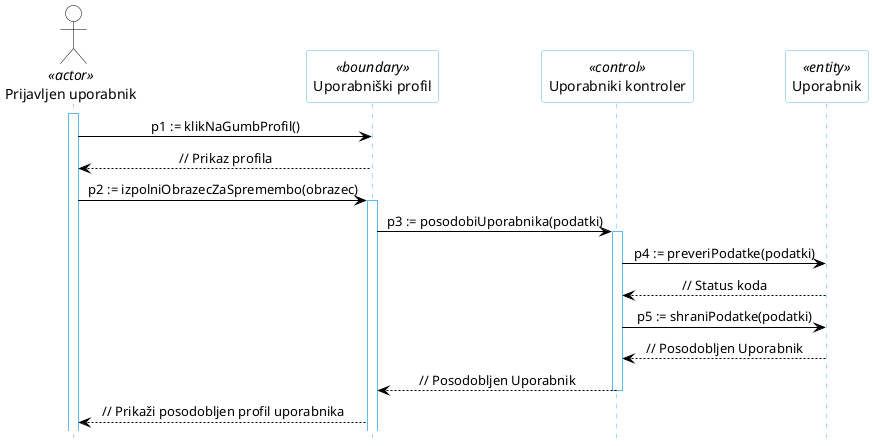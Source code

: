 @startuml
hide footbox

skinparam backgroundcolor transparent
skinparam defaultTextAlignment center
skinparam actorBorderColor black
skinparam actorBackgroundColor white
skinparam arrowColor black
skinparam sequenceLifeLineBorderColor #5FB8EC
skinparam sequenceParticipantBorderColor #5FB8EC
skinparam sequenceParticipantBackgroundColor white

actor "Prijavljen uporabnik" AS U1 <<actor>>

participant "Uporabniški profil" as R5 <<boundary>>
participant "Uporabniki kontroler" as R2 <<control>>
participant "Uporabnik" as R4 <<entity>>

activate U1
U1 -> R5: p1 := klikNaGumbProfil()
R5 --> U1: // Prikaz profila
U1 -> R5: p2 := izpolniObrazecZaSpremembo(obrazec)
activate R5
R5 -> R2: p3 := posodobiUporabnika(podatki)
activate R2
R2 -> R4: p4 := preveriPodatke(podatki)
R4 --> R2: // Status koda
R2 -> R4: p5 := shraniPodatke(podatki)
R4 --> R2: // Posodobljen Uporabnik
R2 --> R5: // Posodobljen Uporabnik
deactivate R2
R5 --> U1: // Prikaži posodobljen profil uporabnika
@enduml